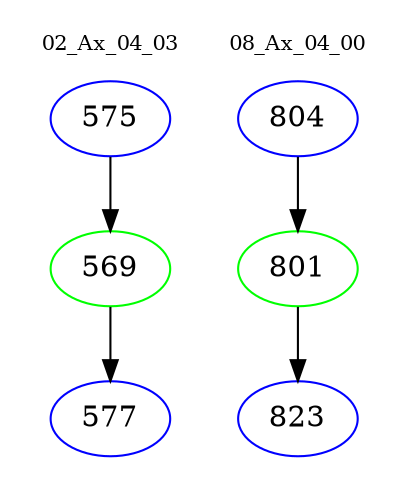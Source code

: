digraph{
subgraph cluster_0 {
color = white
label = "02_Ax_04_03";
fontsize=10;
T0_575 [label="575", color="blue"]
T0_575 -> T0_569 [color="black"]
T0_569 [label="569", color="green"]
T0_569 -> T0_577 [color="black"]
T0_577 [label="577", color="blue"]
}
subgraph cluster_1 {
color = white
label = "08_Ax_04_00";
fontsize=10;
T1_804 [label="804", color="blue"]
T1_804 -> T1_801 [color="black"]
T1_801 [label="801", color="green"]
T1_801 -> T1_823 [color="black"]
T1_823 [label="823", color="blue"]
}
}
